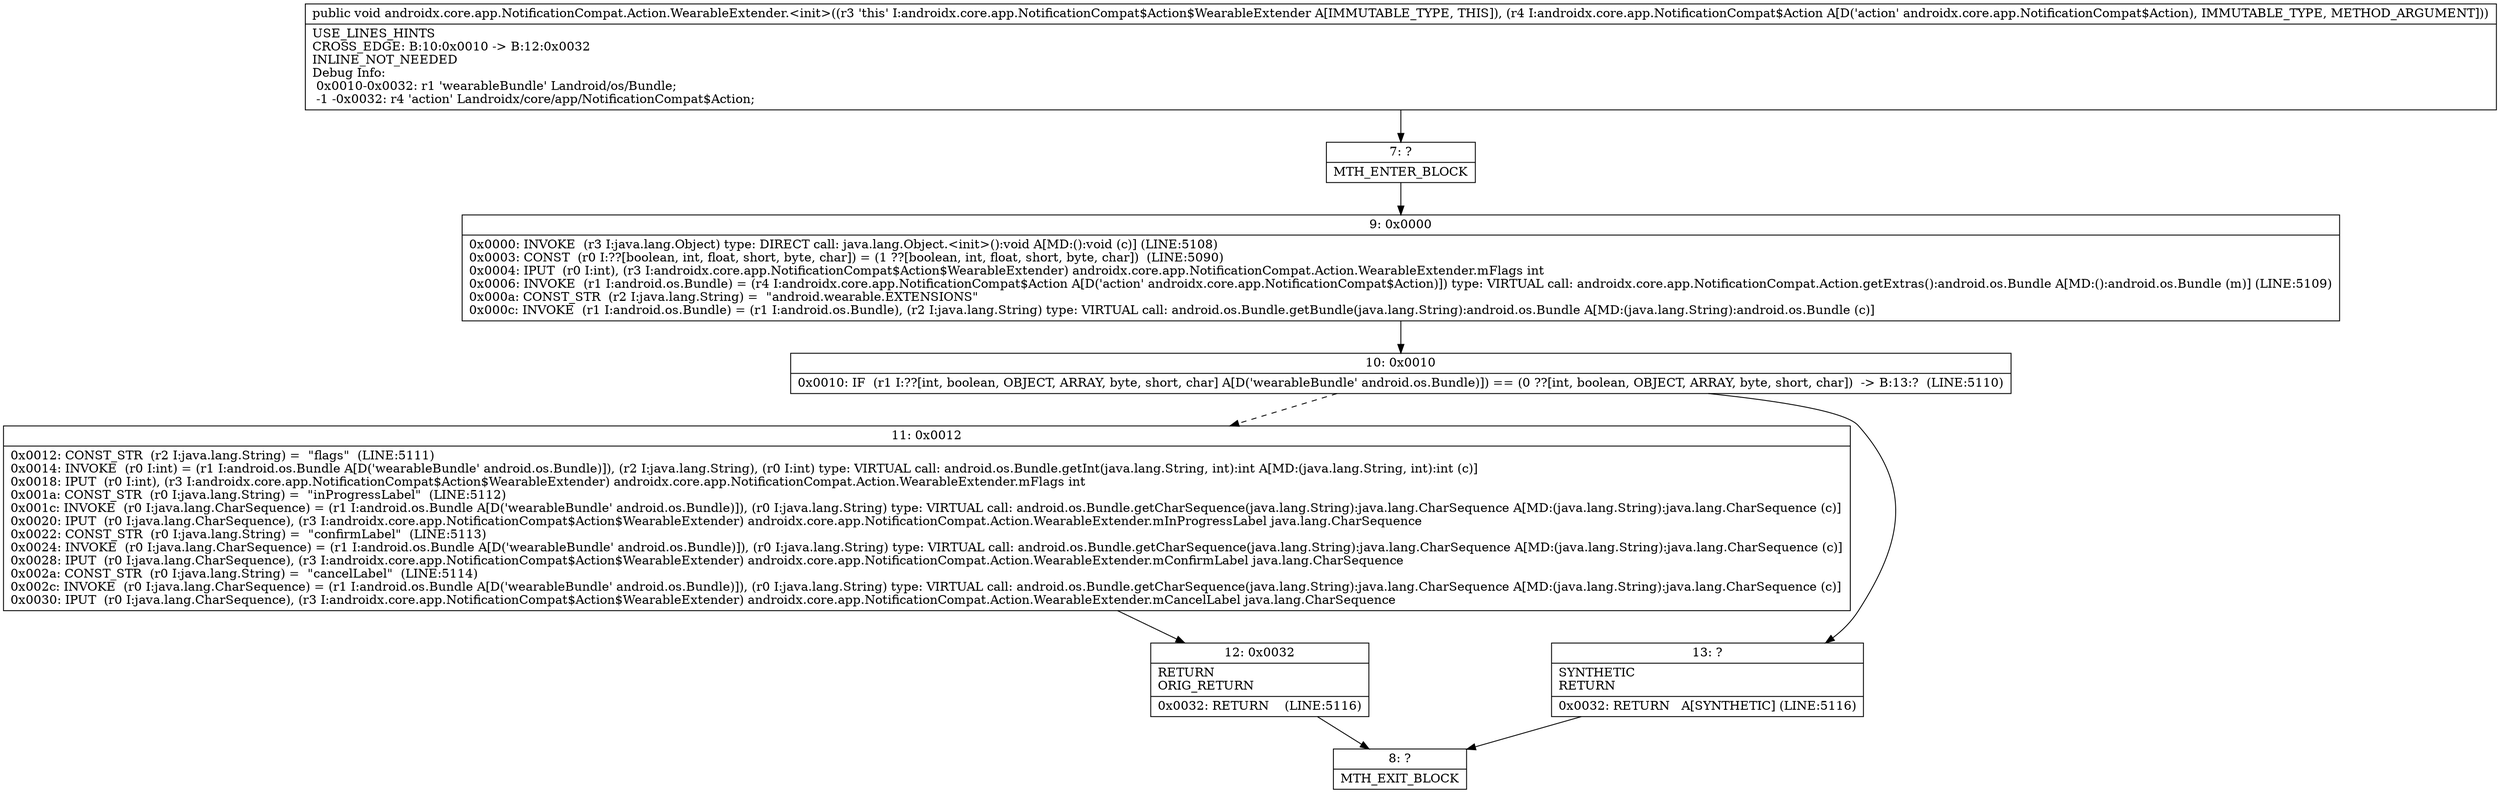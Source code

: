 digraph "CFG forandroidx.core.app.NotificationCompat.Action.WearableExtender.\<init\>(Landroidx\/core\/app\/NotificationCompat$Action;)V" {
Node_7 [shape=record,label="{7\:\ ?|MTH_ENTER_BLOCK\l}"];
Node_9 [shape=record,label="{9\:\ 0x0000|0x0000: INVOKE  (r3 I:java.lang.Object) type: DIRECT call: java.lang.Object.\<init\>():void A[MD:():void (c)] (LINE:5108)\l0x0003: CONST  (r0 I:??[boolean, int, float, short, byte, char]) = (1 ??[boolean, int, float, short, byte, char])  (LINE:5090)\l0x0004: IPUT  (r0 I:int), (r3 I:androidx.core.app.NotificationCompat$Action$WearableExtender) androidx.core.app.NotificationCompat.Action.WearableExtender.mFlags int \l0x0006: INVOKE  (r1 I:android.os.Bundle) = (r4 I:androidx.core.app.NotificationCompat$Action A[D('action' androidx.core.app.NotificationCompat$Action)]) type: VIRTUAL call: androidx.core.app.NotificationCompat.Action.getExtras():android.os.Bundle A[MD:():android.os.Bundle (m)] (LINE:5109)\l0x000a: CONST_STR  (r2 I:java.lang.String) =  \"android.wearable.EXTENSIONS\" \l0x000c: INVOKE  (r1 I:android.os.Bundle) = (r1 I:android.os.Bundle), (r2 I:java.lang.String) type: VIRTUAL call: android.os.Bundle.getBundle(java.lang.String):android.os.Bundle A[MD:(java.lang.String):android.os.Bundle (c)]\l}"];
Node_10 [shape=record,label="{10\:\ 0x0010|0x0010: IF  (r1 I:??[int, boolean, OBJECT, ARRAY, byte, short, char] A[D('wearableBundle' android.os.Bundle)]) == (0 ??[int, boolean, OBJECT, ARRAY, byte, short, char])  \-\> B:13:?  (LINE:5110)\l}"];
Node_11 [shape=record,label="{11\:\ 0x0012|0x0012: CONST_STR  (r2 I:java.lang.String) =  \"flags\"  (LINE:5111)\l0x0014: INVOKE  (r0 I:int) = (r1 I:android.os.Bundle A[D('wearableBundle' android.os.Bundle)]), (r2 I:java.lang.String), (r0 I:int) type: VIRTUAL call: android.os.Bundle.getInt(java.lang.String, int):int A[MD:(java.lang.String, int):int (c)]\l0x0018: IPUT  (r0 I:int), (r3 I:androidx.core.app.NotificationCompat$Action$WearableExtender) androidx.core.app.NotificationCompat.Action.WearableExtender.mFlags int \l0x001a: CONST_STR  (r0 I:java.lang.String) =  \"inProgressLabel\"  (LINE:5112)\l0x001c: INVOKE  (r0 I:java.lang.CharSequence) = (r1 I:android.os.Bundle A[D('wearableBundle' android.os.Bundle)]), (r0 I:java.lang.String) type: VIRTUAL call: android.os.Bundle.getCharSequence(java.lang.String):java.lang.CharSequence A[MD:(java.lang.String):java.lang.CharSequence (c)]\l0x0020: IPUT  (r0 I:java.lang.CharSequence), (r3 I:androidx.core.app.NotificationCompat$Action$WearableExtender) androidx.core.app.NotificationCompat.Action.WearableExtender.mInProgressLabel java.lang.CharSequence \l0x0022: CONST_STR  (r0 I:java.lang.String) =  \"confirmLabel\"  (LINE:5113)\l0x0024: INVOKE  (r0 I:java.lang.CharSequence) = (r1 I:android.os.Bundle A[D('wearableBundle' android.os.Bundle)]), (r0 I:java.lang.String) type: VIRTUAL call: android.os.Bundle.getCharSequence(java.lang.String):java.lang.CharSequence A[MD:(java.lang.String):java.lang.CharSequence (c)]\l0x0028: IPUT  (r0 I:java.lang.CharSequence), (r3 I:androidx.core.app.NotificationCompat$Action$WearableExtender) androidx.core.app.NotificationCompat.Action.WearableExtender.mConfirmLabel java.lang.CharSequence \l0x002a: CONST_STR  (r0 I:java.lang.String) =  \"cancelLabel\"  (LINE:5114)\l0x002c: INVOKE  (r0 I:java.lang.CharSequence) = (r1 I:android.os.Bundle A[D('wearableBundle' android.os.Bundle)]), (r0 I:java.lang.String) type: VIRTUAL call: android.os.Bundle.getCharSequence(java.lang.String):java.lang.CharSequence A[MD:(java.lang.String):java.lang.CharSequence (c)]\l0x0030: IPUT  (r0 I:java.lang.CharSequence), (r3 I:androidx.core.app.NotificationCompat$Action$WearableExtender) androidx.core.app.NotificationCompat.Action.WearableExtender.mCancelLabel java.lang.CharSequence \l}"];
Node_12 [shape=record,label="{12\:\ 0x0032|RETURN\lORIG_RETURN\l|0x0032: RETURN    (LINE:5116)\l}"];
Node_8 [shape=record,label="{8\:\ ?|MTH_EXIT_BLOCK\l}"];
Node_13 [shape=record,label="{13\:\ ?|SYNTHETIC\lRETURN\l|0x0032: RETURN   A[SYNTHETIC] (LINE:5116)\l}"];
MethodNode[shape=record,label="{public void androidx.core.app.NotificationCompat.Action.WearableExtender.\<init\>((r3 'this' I:androidx.core.app.NotificationCompat$Action$WearableExtender A[IMMUTABLE_TYPE, THIS]), (r4 I:androidx.core.app.NotificationCompat$Action A[D('action' androidx.core.app.NotificationCompat$Action), IMMUTABLE_TYPE, METHOD_ARGUMENT]))  | USE_LINES_HINTS\lCROSS_EDGE: B:10:0x0010 \-\> B:12:0x0032\lINLINE_NOT_NEEDED\lDebug Info:\l  0x0010\-0x0032: r1 'wearableBundle' Landroid\/os\/Bundle;\l  \-1 \-0x0032: r4 'action' Landroidx\/core\/app\/NotificationCompat$Action;\l}"];
MethodNode -> Node_7;Node_7 -> Node_9;
Node_9 -> Node_10;
Node_10 -> Node_11[style=dashed];
Node_10 -> Node_13;
Node_11 -> Node_12;
Node_12 -> Node_8;
Node_13 -> Node_8;
}


